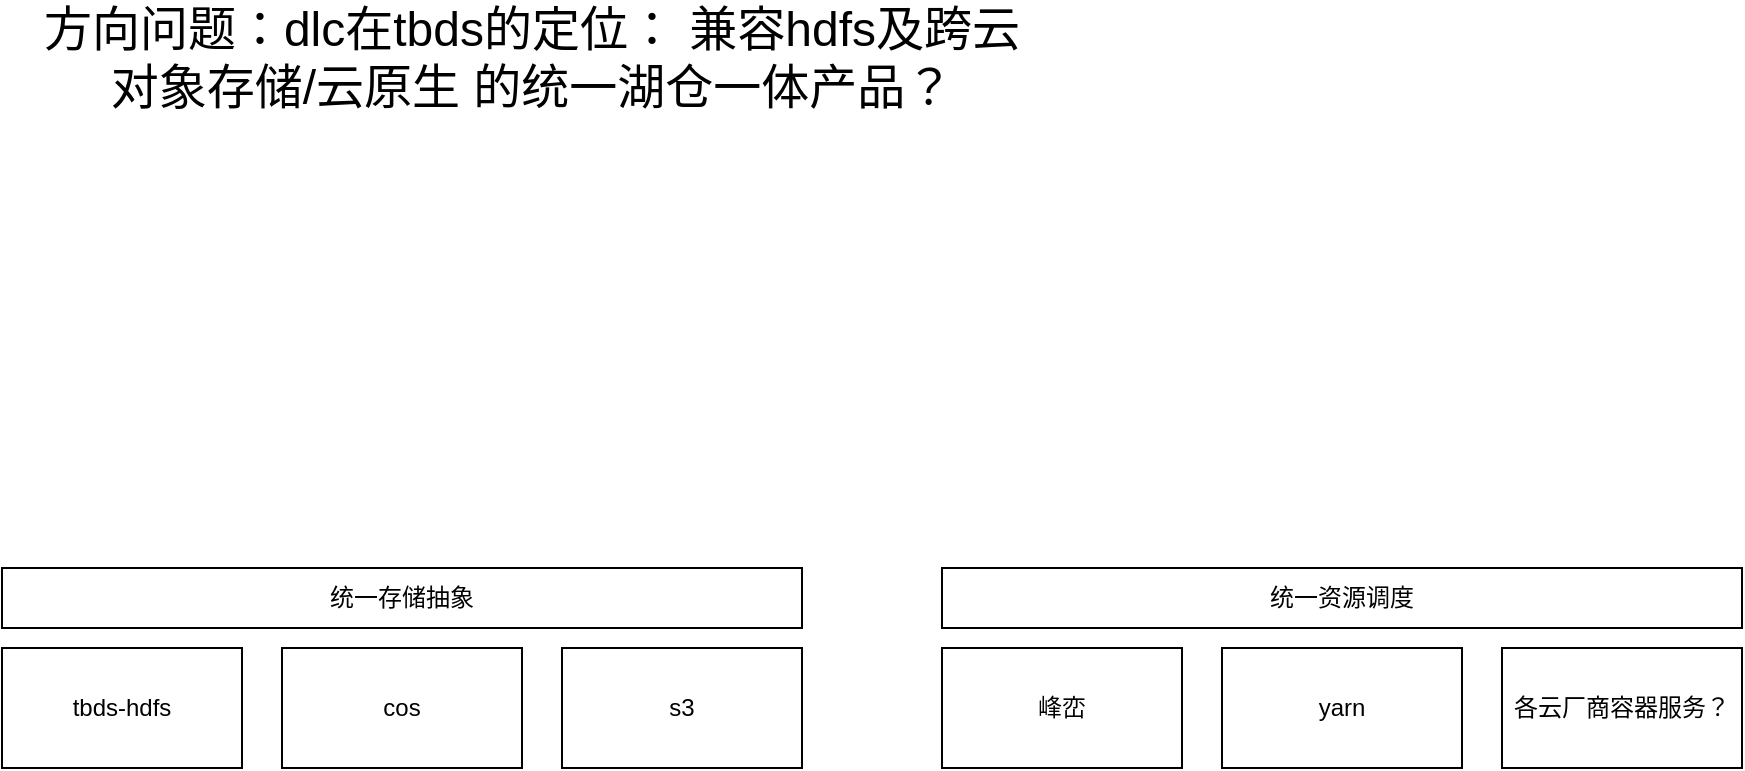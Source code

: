 <mxfile version="20.2.3" type="github">
  <diagram id="dzDGJaT0LqkKtjmnmPE_" name="Page-1">
    <mxGraphModel dx="1298" dy="773" grid="1" gridSize="10" guides="1" tooltips="1" connect="1" arrows="1" fold="1" page="1" pageScale="1" pageWidth="827" pageHeight="1169" math="0" shadow="0">
      <root>
        <mxCell id="0" />
        <mxCell id="1" parent="0" />
        <mxCell id="bD3E9LJAJzrm63IDOAJ8-2" value="方向问题：dlc在tbds的定位： 兼容hdfs及跨云 对象存储/云原生 的统一湖仓一体产品？" style="text;html=1;strokeColor=none;fillColor=none;align=center;verticalAlign=middle;whiteSpace=wrap;rounded=0;fontSize=24;" vertex="1" parent="1">
          <mxGeometry x="90" y="140" width="510" height="30" as="geometry" />
        </mxCell>
        <mxCell id="bD3E9LJAJzrm63IDOAJ8-3" value="tbds-hdfs" style="rounded=0;whiteSpace=wrap;html=1;" vertex="1" parent="1">
          <mxGeometry x="80" y="450" width="120" height="60" as="geometry" />
        </mxCell>
        <mxCell id="bD3E9LJAJzrm63IDOAJ8-4" value="cos" style="rounded=0;whiteSpace=wrap;html=1;" vertex="1" parent="1">
          <mxGeometry x="220" y="450" width="120" height="60" as="geometry" />
        </mxCell>
        <mxCell id="bD3E9LJAJzrm63IDOAJ8-5" value="s3" style="rounded=0;whiteSpace=wrap;html=1;" vertex="1" parent="1">
          <mxGeometry x="360" y="450" width="120" height="60" as="geometry" />
        </mxCell>
        <mxCell id="bD3E9LJAJzrm63IDOAJ8-6" value="统一存储抽象" style="rounded=0;whiteSpace=wrap;html=1;" vertex="1" parent="1">
          <mxGeometry x="80" y="410" width="400" height="30" as="geometry" />
        </mxCell>
        <mxCell id="bD3E9LJAJzrm63IDOAJ8-7" value="统一资源调度" style="rounded=0;whiteSpace=wrap;html=1;" vertex="1" parent="1">
          <mxGeometry x="550" y="410" width="400" height="30" as="geometry" />
        </mxCell>
        <mxCell id="bD3E9LJAJzrm63IDOAJ8-8" value="峰峦" style="rounded=0;whiteSpace=wrap;html=1;" vertex="1" parent="1">
          <mxGeometry x="550" y="450" width="120" height="60" as="geometry" />
        </mxCell>
        <mxCell id="bD3E9LJAJzrm63IDOAJ8-9" value="yarn" style="rounded=0;whiteSpace=wrap;html=1;" vertex="1" parent="1">
          <mxGeometry x="690" y="450" width="120" height="60" as="geometry" />
        </mxCell>
        <mxCell id="bD3E9LJAJzrm63IDOAJ8-10" value="各云厂商容器服务？" style="rounded=0;whiteSpace=wrap;html=1;" vertex="1" parent="1">
          <mxGeometry x="830" y="450" width="120" height="60" as="geometry" />
        </mxCell>
      </root>
    </mxGraphModel>
  </diagram>
</mxfile>
